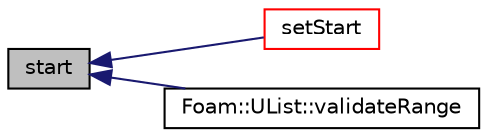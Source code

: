 digraph "start"
{
  bgcolor="transparent";
  edge [fontname="Helvetica",fontsize="10",labelfontname="Helvetica",labelfontsize="10"];
  node [fontname="Helvetica",fontsize="10",shape=record];
  rankdir="LR";
  Node1 [label="start",height=0.2,width=0.4,color="black", fillcolor="grey75", style="filled" fontcolor="black"];
  Node1 -> Node2 [dir="back",color="midnightblue",fontsize="10",style="solid",fontname="Helvetica"];
  Node2 [label="setStart",height=0.2,width=0.4,color="red",URL="$classFoam_1_1labelRange.html#a3cb41f96714a2a495575f6c1a8360a81",tooltip="Change the start position. "];
  Node1 -> Node3 [dir="back",color="midnightblue",fontsize="10",style="solid",fontname="Helvetica"];
  Node3 [label="Foam::UList::validateRange",height=0.2,width=0.4,color="black",URL="$classFoam_1_1UList.html#a68f70487cb6721eb4fd7f7912df954d5",tooltip="Return a validated (start,size) subset range, which means that it always addresses a valid section of..."];
}
